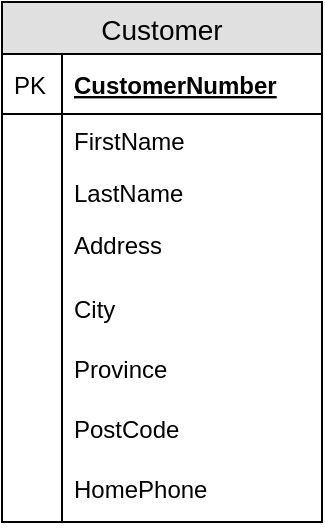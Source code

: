 <mxfile version="12.5.6" type="device" pages="2"><diagram id="bbJTRTaAFhMmJCyf7xpQ" name="ESP-1-CustomersView"><mxGraphModel dx="1422" dy="745" grid="1" gridSize="10" guides="1" tooltips="1" connect="1" arrows="1" fold="1" page="1" pageScale="1" pageWidth="850" pageHeight="1100" math="0" shadow="0"><root><mxCell id="0"/><mxCell id="1" parent="0"/><mxCell id="htVoP7Z-VBqTd3mzikbN-1" value="Customer" style="swimlane;fontStyle=0;childLayout=stackLayout;horizontal=1;startSize=26;fillColor=#e0e0e0;horizontalStack=0;resizeParent=1;resizeParentMax=0;resizeLast=0;collapsible=1;marginBottom=0;swimlaneFillColor=#ffffff;align=center;fontSize=14;" vertex="1" parent="1"><mxGeometry x="60" y="90" width="160" height="260" as="geometry"/></mxCell><mxCell id="htVoP7Z-VBqTd3mzikbN-2" value="CustomerNumber" style="shape=partialRectangle;top=0;left=0;right=0;bottom=1;align=left;verticalAlign=middle;fillColor=none;spacingLeft=34;spacingRight=4;overflow=hidden;rotatable=0;points=[[0,0.5],[1,0.5]];portConstraint=eastwest;dropTarget=0;fontStyle=5;fontSize=12;" vertex="1" parent="htVoP7Z-VBqTd3mzikbN-1"><mxGeometry y="26" width="160" height="30" as="geometry"/></mxCell><mxCell id="htVoP7Z-VBqTd3mzikbN-3" value="PK" style="shape=partialRectangle;top=0;left=0;bottom=0;fillColor=none;align=left;verticalAlign=middle;spacingLeft=4;spacingRight=4;overflow=hidden;rotatable=0;points=[];portConstraint=eastwest;part=1;fontSize=12;" vertex="1" connectable="0" parent="htVoP7Z-VBqTd3mzikbN-2"><mxGeometry width="30" height="30" as="geometry"/></mxCell><mxCell id="htVoP7Z-VBqTd3mzikbN-4" value="FirstName" style="shape=partialRectangle;top=0;left=0;right=0;bottom=0;align=left;verticalAlign=top;fillColor=none;spacingLeft=34;spacingRight=4;overflow=hidden;rotatable=0;points=[[0,0.5],[1,0.5]];portConstraint=eastwest;dropTarget=0;fontSize=12;" vertex="1" parent="htVoP7Z-VBqTd3mzikbN-1"><mxGeometry y="56" width="160" height="26" as="geometry"/></mxCell><mxCell id="htVoP7Z-VBqTd3mzikbN-5" value="" style="shape=partialRectangle;top=0;left=0;bottom=0;fillColor=none;align=left;verticalAlign=top;spacingLeft=4;spacingRight=4;overflow=hidden;rotatable=0;points=[];portConstraint=eastwest;part=1;fontSize=12;" vertex="1" connectable="0" parent="htVoP7Z-VBqTd3mzikbN-4"><mxGeometry width="30" height="26" as="geometry"/></mxCell><mxCell id="htVoP7Z-VBqTd3mzikbN-6" value="LastName" style="shape=partialRectangle;top=0;left=0;right=0;bottom=0;align=left;verticalAlign=top;fillColor=none;spacingLeft=34;spacingRight=4;overflow=hidden;rotatable=0;points=[[0,0.5],[1,0.5]];portConstraint=eastwest;dropTarget=0;fontSize=12;" vertex="1" parent="htVoP7Z-VBqTd3mzikbN-1"><mxGeometry y="82" width="160" height="26" as="geometry"/></mxCell><mxCell id="htVoP7Z-VBqTd3mzikbN-7" value="" style="shape=partialRectangle;top=0;left=0;bottom=0;fillColor=none;align=left;verticalAlign=top;spacingLeft=4;spacingRight=4;overflow=hidden;rotatable=0;points=[];portConstraint=eastwest;part=1;fontSize=12;" vertex="1" connectable="0" parent="htVoP7Z-VBqTd3mzikbN-6"><mxGeometry width="30" height="26" as="geometry"/></mxCell><mxCell id="htVoP7Z-VBqTd3mzikbN-10" value="Address" style="shape=partialRectangle;top=0;left=0;right=0;bottom=0;align=left;verticalAlign=top;fillColor=none;spacingLeft=34;spacingRight=4;overflow=hidden;rotatable=0;points=[[0,0.5],[1,0.5]];portConstraint=eastwest;dropTarget=0;fontSize=12;" vertex="1" parent="htVoP7Z-VBqTd3mzikbN-1"><mxGeometry y="108" width="160" height="32" as="geometry"/></mxCell><mxCell id="htVoP7Z-VBqTd3mzikbN-11" value="" style="shape=partialRectangle;top=0;left=0;bottom=0;fillColor=none;align=left;verticalAlign=top;spacingLeft=4;spacingRight=4;overflow=hidden;rotatable=0;points=[];portConstraint=eastwest;part=1;fontSize=12;" vertex="1" connectable="0" parent="htVoP7Z-VBqTd3mzikbN-10"><mxGeometry width="30" height="32" as="geometry"/></mxCell><mxCell id="htVoP7Z-VBqTd3mzikbN-24" value="City" style="shape=partialRectangle;top=0;left=0;right=0;bottom=0;align=left;verticalAlign=top;fillColor=none;spacingLeft=34;spacingRight=4;overflow=hidden;rotatable=0;points=[[0,0.5],[1,0.5]];portConstraint=eastwest;dropTarget=0;fontSize=12;" vertex="1" parent="htVoP7Z-VBqTd3mzikbN-1"><mxGeometry y="140" width="160" height="30" as="geometry"/></mxCell><mxCell id="htVoP7Z-VBqTd3mzikbN-25" value="" style="shape=partialRectangle;top=0;left=0;bottom=0;fillColor=none;align=left;verticalAlign=top;spacingLeft=4;spacingRight=4;overflow=hidden;rotatable=0;points=[];portConstraint=eastwest;part=1;fontSize=12;" vertex="1" connectable="0" parent="htVoP7Z-VBqTd3mzikbN-24"><mxGeometry width="30" height="30" as="geometry"/></mxCell><mxCell id="htVoP7Z-VBqTd3mzikbN-26" value="Province" style="shape=partialRectangle;top=0;left=0;right=0;bottom=0;align=left;verticalAlign=top;fillColor=none;spacingLeft=34;spacingRight=4;overflow=hidden;rotatable=0;points=[[0,0.5],[1,0.5]];portConstraint=eastwest;dropTarget=0;fontSize=12;" vertex="1" parent="htVoP7Z-VBqTd3mzikbN-1"><mxGeometry y="170" width="160" height="30" as="geometry"/></mxCell><mxCell id="htVoP7Z-VBqTd3mzikbN-27" value="" style="shape=partialRectangle;top=0;left=0;bottom=0;fillColor=none;align=left;verticalAlign=top;spacingLeft=4;spacingRight=4;overflow=hidden;rotatable=0;points=[];portConstraint=eastwest;part=1;fontSize=12;" vertex="1" connectable="0" parent="htVoP7Z-VBqTd3mzikbN-26"><mxGeometry width="30" height="30" as="geometry"/></mxCell><mxCell id="htVoP7Z-VBqTd3mzikbN-28" value="PostCode" style="shape=partialRectangle;top=0;left=0;right=0;bottom=0;align=left;verticalAlign=top;fillColor=none;spacingLeft=34;spacingRight=4;overflow=hidden;rotatable=0;points=[[0,0.5],[1,0.5]];portConstraint=eastwest;dropTarget=0;fontSize=12;" vertex="1" parent="htVoP7Z-VBqTd3mzikbN-1"><mxGeometry y="200" width="160" height="30" as="geometry"/></mxCell><mxCell id="htVoP7Z-VBqTd3mzikbN-29" value="" style="shape=partialRectangle;top=0;left=0;bottom=0;fillColor=none;align=left;verticalAlign=top;spacingLeft=4;spacingRight=4;overflow=hidden;rotatable=0;points=[];portConstraint=eastwest;part=1;fontSize=12;" vertex="1" connectable="0" parent="htVoP7Z-VBqTd3mzikbN-28"><mxGeometry width="30" height="30" as="geometry"/></mxCell><mxCell id="htVoP7Z-VBqTd3mzikbN-30" value="HomePhone" style="shape=partialRectangle;top=0;left=0;right=0;bottom=0;align=left;verticalAlign=top;fillColor=none;spacingLeft=34;spacingRight=4;overflow=hidden;rotatable=0;points=[[0,0.5],[1,0.5]];portConstraint=eastwest;dropTarget=0;fontSize=12;" vertex="1" parent="htVoP7Z-VBqTd3mzikbN-1"><mxGeometry y="230" width="160" height="30" as="geometry"/></mxCell><mxCell id="htVoP7Z-VBqTd3mzikbN-31" value="" style="shape=partialRectangle;top=0;left=0;bottom=0;fillColor=none;align=left;verticalAlign=top;spacingLeft=4;spacingRight=4;overflow=hidden;rotatable=0;points=[];portConstraint=eastwest;part=1;fontSize=12;" vertex="1" connectable="0" parent="htVoP7Z-VBqTd3mzikbN-30"><mxGeometry width="30" height="30" as="geometry"/></mxCell></root></mxGraphModel></diagram><diagram id="IZ0hmzSLg-yJXbZUXftW" name="ESP-2-CustomersView"><mxGraphModel dx="1422" dy="745" grid="1" gridSize="10" guides="1" tooltips="1" connect="1" arrows="1" fold="1" page="1" pageScale="1" pageWidth="850" pageHeight="1100" math="0" shadow="0"><root><mxCell id="XoT2MSjTCHogFYx80Ctk-0"/><mxCell id="XoT2MSjTCHogFYx80Ctk-1" parent="XoT2MSjTCHogFYx80Ctk-0"/><mxCell id="5_yR18OrE53FWq4I75lJ-0" value="Customer" style="swimlane;fontStyle=0;childLayout=stackLayout;horizontal=1;startSize=26;fillColor=#e0e0e0;horizontalStack=0;resizeParent=1;resizeParentMax=0;resizeLast=0;collapsible=1;marginBottom=0;swimlaneFillColor=#ffffff;align=center;fontSize=14;" vertex="1" parent="XoT2MSjTCHogFYx80Ctk-1"><mxGeometry x="60" y="90" width="160" height="260" as="geometry"/></mxCell><mxCell id="5_yR18OrE53FWq4I75lJ-1" value="CustomerNumber" style="shape=partialRectangle;top=0;left=0;right=0;bottom=1;align=left;verticalAlign=middle;fillColor=none;spacingLeft=34;spacingRight=4;overflow=hidden;rotatable=0;points=[[0,0.5],[1,0.5]];portConstraint=eastwest;dropTarget=0;fontStyle=5;fontSize=12;" vertex="1" parent="5_yR18OrE53FWq4I75lJ-0"><mxGeometry y="26" width="160" height="30" as="geometry"/></mxCell><mxCell id="5_yR18OrE53FWq4I75lJ-2" value="PK" style="shape=partialRectangle;top=0;left=0;bottom=0;fillColor=none;align=left;verticalAlign=middle;spacingLeft=4;spacingRight=4;overflow=hidden;rotatable=0;points=[];portConstraint=eastwest;part=1;fontSize=12;" vertex="1" connectable="0" parent="5_yR18OrE53FWq4I75lJ-1"><mxGeometry width="30" height="30" as="geometry"/></mxCell><mxCell id="5_yR18OrE53FWq4I75lJ-3" value="FirstName" style="shape=partialRectangle;top=0;left=0;right=0;bottom=0;align=left;verticalAlign=top;fillColor=none;spacingLeft=34;spacingRight=4;overflow=hidden;rotatable=0;points=[[0,0.5],[1,0.5]];portConstraint=eastwest;dropTarget=0;fontSize=12;" vertex="1" parent="5_yR18OrE53FWq4I75lJ-0"><mxGeometry y="56" width="160" height="26" as="geometry"/></mxCell><mxCell id="5_yR18OrE53FWq4I75lJ-4" value="" style="shape=partialRectangle;top=0;left=0;bottom=0;fillColor=none;align=left;verticalAlign=top;spacingLeft=4;spacingRight=4;overflow=hidden;rotatable=0;points=[];portConstraint=eastwest;part=1;fontSize=12;" vertex="1" connectable="0" parent="5_yR18OrE53FWq4I75lJ-3"><mxGeometry width="30" height="26" as="geometry"/></mxCell><mxCell id="5_yR18OrE53FWq4I75lJ-5" value="LastName" style="shape=partialRectangle;top=0;left=0;right=0;bottom=0;align=left;verticalAlign=top;fillColor=none;spacingLeft=34;spacingRight=4;overflow=hidden;rotatable=0;points=[[0,0.5],[1,0.5]];portConstraint=eastwest;dropTarget=0;fontSize=12;" vertex="1" parent="5_yR18OrE53FWq4I75lJ-0"><mxGeometry y="82" width="160" height="26" as="geometry"/></mxCell><mxCell id="5_yR18OrE53FWq4I75lJ-6" value="" style="shape=partialRectangle;top=0;left=0;bottom=0;fillColor=none;align=left;verticalAlign=top;spacingLeft=4;spacingRight=4;overflow=hidden;rotatable=0;points=[];portConstraint=eastwest;part=1;fontSize=12;" vertex="1" connectable="0" parent="5_yR18OrE53FWq4I75lJ-5"><mxGeometry width="30" height="26" as="geometry"/></mxCell><mxCell id="5_yR18OrE53FWq4I75lJ-7" value="Address" style="shape=partialRectangle;top=0;left=0;right=0;bottom=0;align=left;verticalAlign=top;fillColor=none;spacingLeft=34;spacingRight=4;overflow=hidden;rotatable=0;points=[[0,0.5],[1,0.5]];portConstraint=eastwest;dropTarget=0;fontSize=12;" vertex="1" parent="5_yR18OrE53FWq4I75lJ-0"><mxGeometry y="108" width="160" height="32" as="geometry"/></mxCell><mxCell id="5_yR18OrE53FWq4I75lJ-8" value="" style="shape=partialRectangle;top=0;left=0;bottom=0;fillColor=none;align=left;verticalAlign=top;spacingLeft=4;spacingRight=4;overflow=hidden;rotatable=0;points=[];portConstraint=eastwest;part=1;fontSize=12;" vertex="1" connectable="0" parent="5_yR18OrE53FWq4I75lJ-7"><mxGeometry width="30" height="32" as="geometry"/></mxCell><mxCell id="5_yR18OrE53FWq4I75lJ-9" value="City" style="shape=partialRectangle;top=0;left=0;right=0;bottom=0;align=left;verticalAlign=top;fillColor=none;spacingLeft=34;spacingRight=4;overflow=hidden;rotatable=0;points=[[0,0.5],[1,0.5]];portConstraint=eastwest;dropTarget=0;fontSize=12;" vertex="1" parent="5_yR18OrE53FWq4I75lJ-0"><mxGeometry y="140" width="160" height="30" as="geometry"/></mxCell><mxCell id="5_yR18OrE53FWq4I75lJ-10" value="" style="shape=partialRectangle;top=0;left=0;bottom=0;fillColor=none;align=left;verticalAlign=top;spacingLeft=4;spacingRight=4;overflow=hidden;rotatable=0;points=[];portConstraint=eastwest;part=1;fontSize=12;" vertex="1" connectable="0" parent="5_yR18OrE53FWq4I75lJ-9"><mxGeometry width="30" height="30" as="geometry"/></mxCell><mxCell id="5_yR18OrE53FWq4I75lJ-11" value="Province" style="shape=partialRectangle;top=0;left=0;right=0;bottom=0;align=left;verticalAlign=top;fillColor=none;spacingLeft=34;spacingRight=4;overflow=hidden;rotatable=0;points=[[0,0.5],[1,0.5]];portConstraint=eastwest;dropTarget=0;fontSize=12;" vertex="1" parent="5_yR18OrE53FWq4I75lJ-0"><mxGeometry y="170" width="160" height="30" as="geometry"/></mxCell><mxCell id="5_yR18OrE53FWq4I75lJ-12" value="" style="shape=partialRectangle;top=0;left=0;bottom=0;fillColor=none;align=left;verticalAlign=top;spacingLeft=4;spacingRight=4;overflow=hidden;rotatable=0;points=[];portConstraint=eastwest;part=1;fontSize=12;" vertex="1" connectable="0" parent="5_yR18OrE53FWq4I75lJ-11"><mxGeometry width="30" height="30" as="geometry"/></mxCell><mxCell id="5_yR18OrE53FWq4I75lJ-13" value="PostCode" style="shape=partialRectangle;top=0;left=0;right=0;bottom=0;align=left;verticalAlign=top;fillColor=none;spacingLeft=34;spacingRight=4;overflow=hidden;rotatable=0;points=[[0,0.5],[1,0.5]];portConstraint=eastwest;dropTarget=0;fontSize=12;" vertex="1" parent="5_yR18OrE53FWq4I75lJ-0"><mxGeometry y="200" width="160" height="30" as="geometry"/></mxCell><mxCell id="5_yR18OrE53FWq4I75lJ-14" value="" style="shape=partialRectangle;top=0;left=0;bottom=0;fillColor=none;align=left;verticalAlign=top;spacingLeft=4;spacingRight=4;overflow=hidden;rotatable=0;points=[];portConstraint=eastwest;part=1;fontSize=12;" vertex="1" connectable="0" parent="5_yR18OrE53FWq4I75lJ-13"><mxGeometry width="30" height="30" as="geometry"/></mxCell><mxCell id="5_yR18OrE53FWq4I75lJ-15" value="HomePhone" style="shape=partialRectangle;top=0;left=0;right=0;bottom=0;align=left;verticalAlign=top;fillColor=none;spacingLeft=34;spacingRight=4;overflow=hidden;rotatable=0;points=[[0,0.5],[1,0.5]];portConstraint=eastwest;dropTarget=0;fontSize=12;" vertex="1" parent="5_yR18OrE53FWq4I75lJ-0"><mxGeometry y="230" width="160" height="30" as="geometry"/></mxCell><mxCell id="5_yR18OrE53FWq4I75lJ-16" value="" style="shape=partialRectangle;top=0;left=0;bottom=0;fillColor=none;align=left;verticalAlign=top;spacingLeft=4;spacingRight=4;overflow=hidden;rotatable=0;points=[];portConstraint=eastwest;part=1;fontSize=12;" vertex="1" connectable="0" parent="5_yR18OrE53FWq4I75lJ-15"><mxGeometry width="30" height="30" as="geometry"/></mxCell><mxCell id="np2TmUOSi0mb9WbpEmtV-47" style="edgeStyle=orthogonalEdgeStyle;rounded=0;orthogonalLoop=1;jettySize=auto;html=1;entryX=0.157;entryY=-0.009;entryDx=0;entryDy=0;entryPerimeter=0;startArrow=ERone;startFill=0;startSize=10;endArrow=ERmany;endFill=0;endSize=10;" edge="1" parent="XoT2MSjTCHogFYx80Ctk-1" source="np2TmUOSi0mb9WbpEmtV-0" target="np2TmUOSi0mb9WbpEmtV-40"><mxGeometry relative="1" as="geometry"><Array as="points"><mxPoint x="463" y="300"/><mxPoint x="463" y="300"/></Array></mxGeometry></mxCell><mxCell id="np2TmUOSi0mb9WbpEmtV-0" value="Order" style="swimlane;fontStyle=0;childLayout=stackLayout;horizontal=1;startSize=26;fillColor=#e0e0e0;horizontalStack=0;resizeParent=1;resizeParentMax=0;resizeLast=0;collapsible=1;marginBottom=0;swimlaneFillColor=#ffffff;align=center;fontSize=14;" vertex="1" parent="XoT2MSjTCHogFYx80Ctk-1"><mxGeometry x="320" y="90" width="160" height="200" as="geometry"/></mxCell><mxCell id="np2TmUOSi0mb9WbpEmtV-1" value="OrderNumber" style="shape=partialRectangle;top=0;left=0;right=0;bottom=1;align=left;verticalAlign=middle;fillColor=none;spacingLeft=34;spacingRight=4;overflow=hidden;rotatable=0;points=[[0,0.5],[1,0.5]];portConstraint=eastwest;dropTarget=0;fontStyle=5;fontSize=12;" vertex="1" parent="np2TmUOSi0mb9WbpEmtV-0"><mxGeometry y="26" width="160" height="30" as="geometry"/></mxCell><mxCell id="np2TmUOSi0mb9WbpEmtV-2" value="PK" style="shape=partialRectangle;top=0;left=0;bottom=0;fillColor=none;align=left;verticalAlign=middle;spacingLeft=4;spacingRight=4;overflow=hidden;rotatable=0;points=[];portConstraint=eastwest;part=1;fontSize=12;" vertex="1" connectable="0" parent="np2TmUOSi0mb9WbpEmtV-1"><mxGeometry width="30" height="30" as="geometry"/></mxCell><mxCell id="np2TmUOSi0mb9WbpEmtV-3" value="CustomerNumber" style="shape=partialRectangle;top=0;left=0;right=0;bottom=0;align=left;verticalAlign=top;fillColor=none;spacingLeft=34;spacingRight=4;overflow=hidden;rotatable=0;points=[[0,0.5],[1,0.5]];portConstraint=eastwest;dropTarget=0;fontSize=12;fontStyle=1" vertex="1" parent="np2TmUOSi0mb9WbpEmtV-0"><mxGeometry y="56" width="160" height="26" as="geometry"/></mxCell><mxCell id="np2TmUOSi0mb9WbpEmtV-4" value="FK" style="shape=partialRectangle;top=0;left=0;bottom=0;fillColor=none;align=left;verticalAlign=top;spacingLeft=4;spacingRight=4;overflow=hidden;rotatable=0;points=[];portConstraint=eastwest;part=1;fontSize=12;" vertex="1" connectable="0" parent="np2TmUOSi0mb9WbpEmtV-3"><mxGeometry width="30" height="26" as="geometry"/></mxCell><mxCell id="np2TmUOSi0mb9WbpEmtV-5" value="Date" style="shape=partialRectangle;top=0;left=0;right=0;bottom=0;align=left;verticalAlign=top;fillColor=none;spacingLeft=34;spacingRight=4;overflow=hidden;rotatable=0;points=[[0,0.5],[1,0.5]];portConstraint=eastwest;dropTarget=0;fontSize=12;" vertex="1" parent="np2TmUOSi0mb9WbpEmtV-0"><mxGeometry y="82" width="160" height="26" as="geometry"/></mxCell><mxCell id="np2TmUOSi0mb9WbpEmtV-6" value="" style="shape=partialRectangle;top=0;left=0;bottom=0;fillColor=none;align=left;verticalAlign=top;spacingLeft=4;spacingRight=4;overflow=hidden;rotatable=0;points=[];portConstraint=eastwest;part=1;fontSize=12;" vertex="1" connectable="0" parent="np2TmUOSi0mb9WbpEmtV-5"><mxGeometry width="30" height="26" as="geometry"/></mxCell><mxCell id="np2TmUOSi0mb9WbpEmtV-7" value="Subtotal" style="shape=partialRectangle;top=0;left=0;right=0;bottom=0;align=left;verticalAlign=top;fillColor=none;spacingLeft=34;spacingRight=4;overflow=hidden;rotatable=0;points=[[0,0.5],[1,0.5]];portConstraint=eastwest;dropTarget=0;fontSize=12;" vertex="1" parent="np2TmUOSi0mb9WbpEmtV-0"><mxGeometry y="108" width="160" height="32" as="geometry"/></mxCell><mxCell id="np2TmUOSi0mb9WbpEmtV-8" value="" style="shape=partialRectangle;top=0;left=0;bottom=0;fillColor=none;align=left;verticalAlign=top;spacingLeft=4;spacingRight=4;overflow=hidden;rotatable=0;points=[];portConstraint=eastwest;part=1;fontSize=12;" vertex="1" connectable="0" parent="np2TmUOSi0mb9WbpEmtV-7"><mxGeometry width="30" height="32" as="geometry"/></mxCell><mxCell id="np2TmUOSi0mb9WbpEmtV-9" value="GST" style="shape=partialRectangle;top=0;left=0;right=0;bottom=0;align=left;verticalAlign=top;fillColor=none;spacingLeft=34;spacingRight=4;overflow=hidden;rotatable=0;points=[[0,0.5],[1,0.5]];portConstraint=eastwest;dropTarget=0;fontSize=12;" vertex="1" parent="np2TmUOSi0mb9WbpEmtV-0"><mxGeometry y="140" width="160" height="30" as="geometry"/></mxCell><mxCell id="np2TmUOSi0mb9WbpEmtV-10" value="" style="shape=partialRectangle;top=0;left=0;bottom=0;fillColor=none;align=left;verticalAlign=top;spacingLeft=4;spacingRight=4;overflow=hidden;rotatable=0;points=[];portConstraint=eastwest;part=1;fontSize=12;" vertex="1" connectable="0" parent="np2TmUOSi0mb9WbpEmtV-9"><mxGeometry width="30" height="30" as="geometry"/></mxCell><mxCell id="np2TmUOSi0mb9WbpEmtV-11" value="Total" style="shape=partialRectangle;top=0;left=0;right=0;bottom=0;align=left;verticalAlign=top;fillColor=none;spacingLeft=34;spacingRight=4;overflow=hidden;rotatable=0;points=[[0,0.5],[1,0.5]];portConstraint=eastwest;dropTarget=0;fontSize=12;" vertex="1" parent="np2TmUOSi0mb9WbpEmtV-0"><mxGeometry y="170" width="160" height="30" as="geometry"/></mxCell><mxCell id="np2TmUOSi0mb9WbpEmtV-12" value="" style="shape=partialRectangle;top=0;left=0;bottom=0;fillColor=none;align=left;verticalAlign=top;spacingLeft=4;spacingRight=4;overflow=hidden;rotatable=0;points=[];portConstraint=eastwest;part=1;fontSize=12;" vertex="1" connectable="0" parent="np2TmUOSi0mb9WbpEmtV-11"><mxGeometry width="30" height="30" as="geometry"/></mxCell><mxCell id="np2TmUOSi0mb9WbpEmtV-17" style="edgeStyle=orthogonalEdgeStyle;rounded=0;orthogonalLoop=1;jettySize=auto;html=1;exitX=1;exitY=0.5;exitDx=0;exitDy=0;entryX=0;entryY=0.5;entryDx=0;entryDy=0;startArrow=ERone;startFill=0;endArrow=ERmany;endFill=0;endSize=10;startSize=10;" edge="1" parent="XoT2MSjTCHogFYx80Ctk-1" source="5_yR18OrE53FWq4I75lJ-7" target="np2TmUOSi0mb9WbpEmtV-7"><mxGeometry relative="1" as="geometry"/></mxCell><mxCell id="np2TmUOSi0mb9WbpEmtV-40" value="OrderDetail" style="swimlane;fontStyle=0;childLayout=stackLayout;horizontal=1;startSize=26;fillColor=#e0e0e0;horizontalStack=0;resizeParent=1;resizeParentMax=0;resizeLast=0;collapsible=1;marginBottom=0;swimlaneFillColor=#ffffff;align=center;fontSize=14;" vertex="1" parent="XoT2MSjTCHogFYx80Ctk-1"><mxGeometry x="430" y="360" width="210" height="164" as="geometry"/></mxCell><mxCell id="np2TmUOSi0mb9WbpEmtV-41" value="OrderNumber" style="shape=partialRectangle;top=0;left=0;right=0;bottom=0;align=left;verticalAlign=middle;fillColor=none;spacingLeft=60;spacingRight=4;overflow=hidden;rotatable=0;points=[[0,0.5],[1,0.5]];portConstraint=eastwest;dropTarget=0;fontStyle=5;fontSize=12;" vertex="1" parent="np2TmUOSi0mb9WbpEmtV-40"><mxGeometry y="26" width="210" height="30" as="geometry"/></mxCell><mxCell id="np2TmUOSi0mb9WbpEmtV-42" value="PK,FK1" style="shape=partialRectangle;fontStyle=1;top=0;left=0;bottom=0;fillColor=none;align=left;verticalAlign=middle;spacingLeft=4;spacingRight=4;overflow=hidden;rotatable=0;points=[];portConstraint=eastwest;part=1;fontSize=12;" vertex="1" connectable="0" parent="np2TmUOSi0mb9WbpEmtV-41"><mxGeometry width="56" height="30" as="geometry"/></mxCell><mxCell id="np2TmUOSi0mb9WbpEmtV-43" value="PaymentNumber" style="shape=partialRectangle;top=0;left=0;right=0;bottom=1;align=left;verticalAlign=middle;fillColor=none;spacingLeft=60;spacingRight=4;overflow=hidden;rotatable=0;points=[[0,0.5],[1,0.5]];portConstraint=eastwest;dropTarget=0;fontStyle=5;fontSize=12;" vertex="1" parent="np2TmUOSi0mb9WbpEmtV-40"><mxGeometry y="56" width="210" height="30" as="geometry"/></mxCell><mxCell id="np2TmUOSi0mb9WbpEmtV-44" value="PK,FK2" style="shape=partialRectangle;fontStyle=1;top=0;left=0;bottom=0;fillColor=none;align=left;verticalAlign=middle;spacingLeft=4;spacingRight=4;overflow=hidden;rotatable=0;points=[];portConstraint=eastwest;part=1;fontSize=12;" vertex="1" connectable="0" parent="np2TmUOSi0mb9WbpEmtV-43"><mxGeometry width="56" height="30" as="geometry"/></mxCell><mxCell id="np2TmUOSi0mb9WbpEmtV-45" value="Quantits" style="shape=partialRectangle;top=0;left=0;right=0;bottom=0;align=left;verticalAlign=top;fillColor=none;spacingLeft=60;spacingRight=4;overflow=hidden;rotatable=0;points=[[0,0.5],[1,0.5]];portConstraint=eastwest;dropTarget=0;fontSize=12;" vertex="1" parent="np2TmUOSi0mb9WbpEmtV-40"><mxGeometry y="86" width="210" height="26" as="geometry"/></mxCell><mxCell id="np2TmUOSi0mb9WbpEmtV-46" value="" style="shape=partialRectangle;top=0;left=0;bottom=0;fillColor=none;align=left;verticalAlign=top;spacingLeft=4;spacingRight=4;overflow=hidden;rotatable=0;points=[];portConstraint=eastwest;part=1;fontSize=12;" vertex="1" connectable="0" parent="np2TmUOSi0mb9WbpEmtV-45"><mxGeometry width="56" height="26" as="geometry"/></mxCell><mxCell id="np2TmUOSi0mb9WbpEmtV-48" value="SellingPrice" style="shape=partialRectangle;top=0;left=0;right=0;bottom=0;align=left;verticalAlign=top;fillColor=none;spacingLeft=60;spacingRight=4;overflow=hidden;rotatable=0;points=[[0,0.5],[1,0.5]];portConstraint=eastwest;dropTarget=0;fontSize=12;" vertex="1" parent="np2TmUOSi0mb9WbpEmtV-40"><mxGeometry y="112" width="210" height="26" as="geometry"/></mxCell><mxCell id="np2TmUOSi0mb9WbpEmtV-49" value="" style="shape=partialRectangle;top=0;left=0;bottom=0;fillColor=none;align=left;verticalAlign=top;spacingLeft=4;spacingRight=4;overflow=hidden;rotatable=0;points=[];portConstraint=eastwest;part=1;fontSize=12;" vertex="1" connectable="0" parent="np2TmUOSi0mb9WbpEmtV-48"><mxGeometry width="56" height="26" as="geometry"/></mxCell><mxCell id="np2TmUOSi0mb9WbpEmtV-50" value="Amount" style="shape=partialRectangle;top=0;left=0;right=0;bottom=0;align=left;verticalAlign=top;fillColor=none;spacingLeft=60;spacingRight=4;overflow=hidden;rotatable=0;points=[[0,0.5],[1,0.5]];portConstraint=eastwest;dropTarget=0;fontSize=12;" vertex="1" parent="np2TmUOSi0mb9WbpEmtV-40"><mxGeometry y="138" width="210" height="26" as="geometry"/></mxCell><mxCell id="np2TmUOSi0mb9WbpEmtV-51" value="" style="shape=partialRectangle;top=0;left=0;bottom=0;fillColor=none;align=left;verticalAlign=top;spacingLeft=4;spacingRight=4;overflow=hidden;rotatable=0;points=[];portConstraint=eastwest;part=1;fontSize=12;" vertex="1" connectable="0" parent="np2TmUOSi0mb9WbpEmtV-50"><mxGeometry width="56" height="26" as="geometry"/></mxCell><mxCell id="np2TmUOSi0mb9WbpEmtV-63" style="edgeStyle=orthogonalEdgeStyle;rounded=0;orthogonalLoop=1;jettySize=auto;html=1;entryX=0.933;entryY=0.012;entryDx=0;entryDy=0;entryPerimeter=0;startArrow=ERone;startFill=0;startSize=10;endArrow=ERmany;endFill=0;endSize=10;" edge="1" parent="XoT2MSjTCHogFYx80Ctk-1" source="np2TmUOSi0mb9WbpEmtV-52" target="np2TmUOSi0mb9WbpEmtV-40"><mxGeometry relative="1" as="geometry"><Array as="points"><mxPoint x="626" y="250"/><mxPoint x="626" y="250"/></Array></mxGeometry></mxCell><mxCell id="np2TmUOSi0mb9WbpEmtV-52" value="Item" style="swimlane;fontStyle=0;childLayout=stackLayout;horizontal=1;startSize=26;fillColor=#e0e0e0;horizontalStack=0;resizeParent=1;resizeParentMax=0;resizeLast=0;collapsible=1;marginBottom=0;swimlaneFillColor=#ffffff;align=center;fontSize=14;" vertex="1" parent="XoT2MSjTCHogFYx80Ctk-1"><mxGeometry x="560" y="90" width="160" height="118" as="geometry"/></mxCell><mxCell id="np2TmUOSi0mb9WbpEmtV-53" value="ItemNumber" style="shape=partialRectangle;top=0;left=0;right=0;bottom=1;align=left;verticalAlign=middle;fillColor=none;spacingLeft=34;spacingRight=4;overflow=hidden;rotatable=0;points=[[0,0.5],[1,0.5]];portConstraint=eastwest;dropTarget=0;fontStyle=5;fontSize=12;" vertex="1" parent="np2TmUOSi0mb9WbpEmtV-52"><mxGeometry y="26" width="160" height="30" as="geometry"/></mxCell><mxCell id="np2TmUOSi0mb9WbpEmtV-54" value="PK" style="shape=partialRectangle;top=0;left=0;bottom=0;fillColor=none;align=left;verticalAlign=middle;spacingLeft=4;spacingRight=4;overflow=hidden;rotatable=0;points=[];portConstraint=eastwest;part=1;fontSize=12;" vertex="1" connectable="0" parent="np2TmUOSi0mb9WbpEmtV-53"><mxGeometry width="30" height="30" as="geometry"/></mxCell><mxCell id="np2TmUOSi0mb9WbpEmtV-55" value="Description" style="shape=partialRectangle;top=0;left=0;right=0;bottom=0;align=left;verticalAlign=top;fillColor=none;spacingLeft=34;spacingRight=4;overflow=hidden;rotatable=0;points=[[0,0.5],[1,0.5]];portConstraint=eastwest;dropTarget=0;fontSize=12;" vertex="1" parent="np2TmUOSi0mb9WbpEmtV-52"><mxGeometry y="56" width="160" height="26" as="geometry"/></mxCell><mxCell id="np2TmUOSi0mb9WbpEmtV-56" value="" style="shape=partialRectangle;top=0;left=0;bottom=0;fillColor=none;align=left;verticalAlign=top;spacingLeft=4;spacingRight=4;overflow=hidden;rotatable=0;points=[];portConstraint=eastwest;part=1;fontSize=12;" vertex="1" connectable="0" parent="np2TmUOSi0mb9WbpEmtV-55"><mxGeometry width="30" height="26" as="geometry"/></mxCell><mxCell id="np2TmUOSi0mb9WbpEmtV-57" value="CurrentPrice" style="shape=partialRectangle;top=0;left=0;right=0;bottom=0;align=left;verticalAlign=top;fillColor=none;spacingLeft=34;spacingRight=4;overflow=hidden;rotatable=0;points=[[0,0.5],[1,0.5]];portConstraint=eastwest;dropTarget=0;fontSize=12;" vertex="1" parent="np2TmUOSi0mb9WbpEmtV-52"><mxGeometry y="82" width="160" height="26" as="geometry"/></mxCell><mxCell id="np2TmUOSi0mb9WbpEmtV-58" value="" style="shape=partialRectangle;top=0;left=0;bottom=0;fillColor=none;align=left;verticalAlign=top;spacingLeft=4;spacingRight=4;overflow=hidden;rotatable=0;points=[];portConstraint=eastwest;part=1;fontSize=12;" vertex="1" connectable="0" parent="np2TmUOSi0mb9WbpEmtV-57"><mxGeometry width="30" height="26" as="geometry"/></mxCell><mxCell id="np2TmUOSi0mb9WbpEmtV-61" value="" style="shape=partialRectangle;top=0;left=0;right=0;bottom=0;align=left;verticalAlign=top;fillColor=none;spacingLeft=34;spacingRight=4;overflow=hidden;rotatable=0;points=[[0,0.5],[1,0.5]];portConstraint=eastwest;dropTarget=0;fontSize=12;" vertex="1" parent="np2TmUOSi0mb9WbpEmtV-52"><mxGeometry y="108" width="160" height="10" as="geometry"/></mxCell><mxCell id="np2TmUOSi0mb9WbpEmtV-62" value="" style="shape=partialRectangle;top=0;left=0;bottom=0;fillColor=none;align=left;verticalAlign=top;spacingLeft=4;spacingRight=4;overflow=hidden;rotatable=0;points=[];portConstraint=eastwest;part=1;fontSize=12;" vertex="1" connectable="0" parent="np2TmUOSi0mb9WbpEmtV-61"><mxGeometry width="30" height="10" as="geometry"/></mxCell></root></mxGraphModel></diagram></mxfile>
